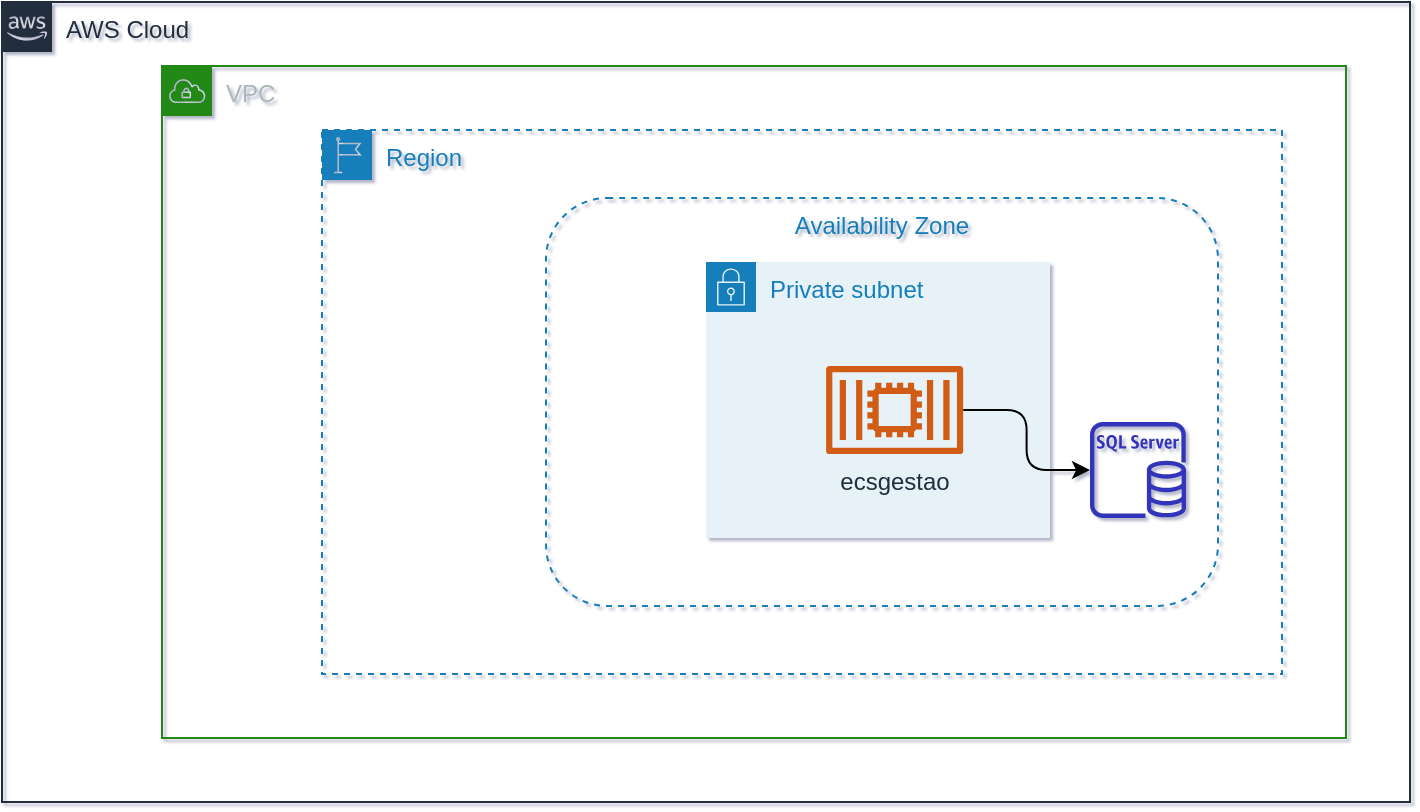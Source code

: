 <mxfile version="14.6.10" type="github"><diagram id="FpSNkC-0jBa-6JmDqcuw" name="Page-1"><mxGraphModel dx="868" dy="482" grid="1" gridSize="2" guides="1" tooltips="1" connect="1" arrows="1" fold="1" page="1" pageScale="1" pageWidth="827" pageHeight="1169" math="0" shadow="1"><root><object label="" id="0"><mxCell/></object><mxCell id="1" parent="0"/><mxCell id="A8F0t7b0u0NdHm1X_GC0-1" value="AWS Cloud" style="points=[[0,0],[0.25,0],[0.5,0],[0.75,0],[1,0],[1,0.25],[1,0.5],[1,0.75],[1,1],[0.75,1],[0.5,1],[0.25,1],[0,1],[0,0.75],[0,0.5],[0,0.25]];outlineConnect=0;gradientColor=none;html=1;whiteSpace=wrap;fontSize=12;fontStyle=0;shape=mxgraph.aws4.group;grIcon=mxgraph.aws4.group_aws_cloud_alt;strokeColor=#232F3E;fillColor=none;verticalAlign=top;align=left;spacingLeft=30;fontColor=#232F3E;dashed=0;rounded=1;" vertex="1" parent="1"><mxGeometry x="112" y="48" width="704" height="400" as="geometry"/></mxCell><mxCell id="A8F0t7b0u0NdHm1X_GC0-2" value="VPC" style="points=[[0,0],[0.25,0],[0.5,0],[0.75,0],[1,0],[1,0.25],[1,0.5],[1,0.75],[1,1],[0.75,1],[0.5,1],[0.25,1],[0,1],[0,0.75],[0,0.5],[0,0.25]];outlineConnect=0;gradientColor=none;html=1;whiteSpace=wrap;fontSize=12;fontStyle=0;shape=mxgraph.aws4.group;grIcon=mxgraph.aws4.group_vpc;strokeColor=#248814;fillColor=none;verticalAlign=top;align=left;spacingLeft=30;fontColor=#AAB7B8;dashed=0;rounded=1;" vertex="1" parent="1"><mxGeometry x="192" y="80" width="592" height="336" as="geometry"/></mxCell><mxCell id="A8F0t7b0u0NdHm1X_GC0-3" value="Region" style="points=[[0,0],[0.25,0],[0.5,0],[0.75,0],[1,0],[1,0.25],[1,0.5],[1,0.75],[1,1],[0.75,1],[0.5,1],[0.25,1],[0,1],[0,0.75],[0,0.5],[0,0.25]];outlineConnect=0;gradientColor=none;html=1;whiteSpace=wrap;fontSize=12;fontStyle=0;shape=mxgraph.aws4.group;grIcon=mxgraph.aws4.group_region;strokeColor=#147EBA;fillColor=none;verticalAlign=top;align=left;spacingLeft=30;fontColor=#147EBA;dashed=1;rounded=1;" vertex="1" parent="1"><mxGeometry x="272" y="112" width="480" height="272" as="geometry"/></mxCell><mxCell id="A8F0t7b0u0NdHm1X_GC0-4" value="Availability Zone" style="fillColor=none;strokeColor=#147EBA;dashed=1;verticalAlign=top;fontStyle=0;fontColor=#147EBA;rounded=1;" vertex="1" parent="1"><mxGeometry x="384" y="146" width="336" height="204" as="geometry"/></mxCell><mxCell id="A8F0t7b0u0NdHm1X_GC0-5" value="" style="outlineConnect=0;fontColor=#232F3E;gradientColor=none;fillColor=#3334B9;strokeColor=none;dashed=0;verticalLabelPosition=bottom;verticalAlign=top;align=center;html=1;fontSize=12;fontStyle=0;aspect=fixed;pointerEvents=1;shape=mxgraph.aws4.rds_sql_server_instance;rounded=1;" vertex="1" parent="1"><mxGeometry x="656" y="258" width="48" height="48" as="geometry"/></mxCell><mxCell id="A8F0t7b0u0NdHm1X_GC0-6" value="Private subnet" style="points=[[0,0],[0.25,0],[0.5,0],[0.75,0],[1,0],[1,0.25],[1,0.5],[1,0.75],[1,1],[0.75,1],[0.5,1],[0.25,1],[0,1],[0,0.75],[0,0.5],[0,0.25]];outlineConnect=0;gradientColor=none;html=1;whiteSpace=wrap;fontSize=12;fontStyle=0;shape=mxgraph.aws4.group;grIcon=mxgraph.aws4.group_security_group;grStroke=0;strokeColor=#147EBA;fillColor=#E6F2F8;verticalAlign=top;align=left;spacingLeft=30;fontColor=#147EBA;dashed=0;rounded=1;" vertex="1" parent="1"><mxGeometry x="464" y="178" width="172" height="138" as="geometry"/></mxCell><mxCell id="A8F0t7b0u0NdHm1X_GC0-8" style="edgeStyle=orthogonalEdgeStyle;rounded=1;orthogonalLoop=1;jettySize=auto;html=1;shadow=0;jumpStyle=arc;" edge="1" parent="1" source="A8F0t7b0u0NdHm1X_GC0-7" target="A8F0t7b0u0NdHm1X_GC0-5"><mxGeometry relative="1" as="geometry"/></mxCell><mxCell id="A8F0t7b0u0NdHm1X_GC0-7" value="ecsgestao" style="outlineConnect=0;fontColor=#232F3E;gradientColor=none;fillColor=#D05C17;strokeColor=none;dashed=0;verticalLabelPosition=bottom;verticalAlign=top;align=center;html=1;fontSize=12;fontStyle=0;aspect=fixed;pointerEvents=1;shape=mxgraph.aws4.container_2;rounded=1;" vertex="1" parent="1"><mxGeometry x="524" y="230" width="68.64" height="44" as="geometry"/></mxCell></root></mxGraphModel></diagram></mxfile>
